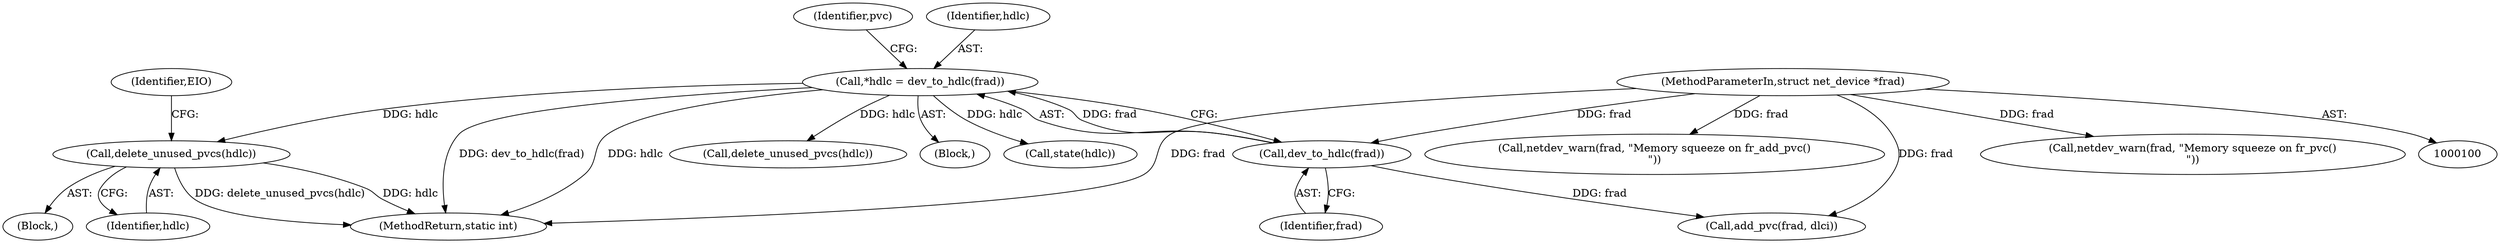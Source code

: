digraph "0_linux_550fd08c2cebad61c548def135f67aba284c6162_6@API" {
"1000228" [label="(Call,delete_unused_pvcs(hdlc))"];
"1000106" [label="(Call,*hdlc = dev_to_hdlc(frad))"];
"1000108" [label="(Call,dev_to_hdlc(frad))"];
"1000101" [label="(MethodParameterIn,struct net_device *frad)"];
"1000116" [label="(Identifier,pvc)"];
"1000117" [label="(Call,add_pvc(frad, dlci))"];
"1000101" [label="(MethodParameterIn,struct net_device *frad)"];
"1000106" [label="(Call,*hdlc = dev_to_hdlc(frad))"];
"1000228" [label="(Call,delete_unused_pvcs(hdlc))"];
"1000170" [label="(Call,delete_unused_pvcs(hdlc))"];
"1000122" [label="(Call,netdev_warn(frad, \"Memory squeeze on fr_add_pvc()\n\"))"];
"1000167" [label="(Call,netdev_warn(frad, \"Memory squeeze on fr_pvc()\n\"))"];
"1000104" [label="(Block,)"];
"1000109" [label="(Identifier,frad)"];
"1000229" [label="(Identifier,hdlc)"];
"1000107" [label="(Identifier,hdlc)"];
"1000250" [label="(Call,state(hdlc))"];
"1000225" [label="(Block,)"];
"1000261" [label="(MethodReturn,static int)"];
"1000232" [label="(Identifier,EIO)"];
"1000108" [label="(Call,dev_to_hdlc(frad))"];
"1000228" -> "1000225"  [label="AST: "];
"1000228" -> "1000229"  [label="CFG: "];
"1000229" -> "1000228"  [label="AST: "];
"1000232" -> "1000228"  [label="CFG: "];
"1000228" -> "1000261"  [label="DDG: delete_unused_pvcs(hdlc)"];
"1000228" -> "1000261"  [label="DDG: hdlc"];
"1000106" -> "1000228"  [label="DDG: hdlc"];
"1000106" -> "1000104"  [label="AST: "];
"1000106" -> "1000108"  [label="CFG: "];
"1000107" -> "1000106"  [label="AST: "];
"1000108" -> "1000106"  [label="AST: "];
"1000116" -> "1000106"  [label="CFG: "];
"1000106" -> "1000261"  [label="DDG: dev_to_hdlc(frad)"];
"1000106" -> "1000261"  [label="DDG: hdlc"];
"1000108" -> "1000106"  [label="DDG: frad"];
"1000106" -> "1000170"  [label="DDG: hdlc"];
"1000106" -> "1000250"  [label="DDG: hdlc"];
"1000108" -> "1000109"  [label="CFG: "];
"1000109" -> "1000108"  [label="AST: "];
"1000101" -> "1000108"  [label="DDG: frad"];
"1000108" -> "1000117"  [label="DDG: frad"];
"1000101" -> "1000100"  [label="AST: "];
"1000101" -> "1000261"  [label="DDG: frad"];
"1000101" -> "1000117"  [label="DDG: frad"];
"1000101" -> "1000122"  [label="DDG: frad"];
"1000101" -> "1000167"  [label="DDG: frad"];
}
